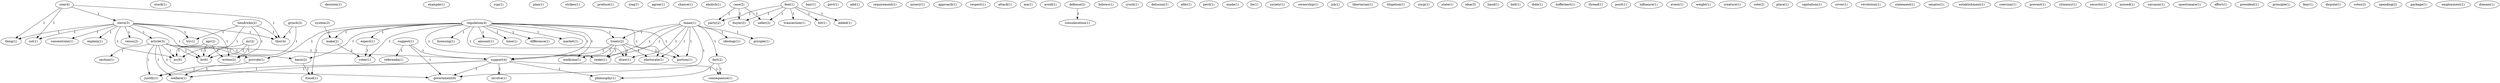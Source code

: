 digraph G {
  com [ label="com(4)" ];
  steve [ label="steve(3)" ];
  thing [ label="thing(1)" ];
  cut [ label="cut(1)" ];
  thor [ label="thor(4)" ];
  stock [ label="stock(1)" ];
  decision [ label="decision(1)" ];
  example [ label="example(1)" ];
  yup [ label="yup(1)" ];
  plan [ label="plan(1)" ];
  strikes [ label="strikes(1)" ];
  produce [ label="produce(1)" ];
  iraq [ label="iraq(1)" ];
  suggest [ label="suggest(1)" ];
  referenda [ label="referenda(1)" ];
  support [ label="support(4)" ];
  government [ label="government(8)" ];
  agree [ label="agree(1)" ];
  venus [ label="venus(2)" ];
  concentrate [ label="concentrate(1)" ];
  article [ label="article(3)" ];
  explain [ label="explain(1)" ];
  isc [ label="isc(6)" ];
  br [ label="br(6)" ];
  try [ label="try(1)" ];
  writes [ label="writes(2)" ];
  chance [ label="chance(1)" ];
  abolish [ label="abolish(1)" ];
  feel [ label="feel(1)" ];
  buyer [ label="buyer(2)" ];
  added [ label="added(1)" ];
  transaction [ label="transaction(1)" ];
  bit [ label="bit(1)" ];
  seller [ label="seller(2)" ];
  party [ label="party(2)" ];
  hair [ label="hair(1)" ];
  govt [ label="govt(1)" ];
  add [ label="add(1)" ];
  case [ label="case(2)" ];
  requirement [ label="requirement(1)" ];
  misery [ label="misery(1)" ];
  approach [ label="approach(1)" ];
  respect [ label="respect(1)" ];
  attack [ label="attack(1)" ];
  ma [ label="ma(1)" ];
  avoid [ label="avoid(1)" ];
  defense [ label="defense(2)" ];
  consideration [ label="consideration(1)" ];
  follows [ label="follows(1)" ];
  regulation [ label="regulation(4)" ];
  basis [ label="basis(2)" ];
  treats [ label="treats(2)" ];
  difference [ label="difference(1)" ];
  market [ label="market(1)" ];
  portion [ label="portion(1)" ];
  medicine [ label="medicine(1)" ];
  fraud [ label="fraud(1)" ];
  expect [ label="expect(1)" ];
  provide [ label="provide(1)" ];
  electorate [ label="electorate(1)" ];
  make [ label="make(2)" ];
  licensing [ label="licensing(1)" ];
  seeks [ label="seeks(1)" ];
  draw [ label="draw(1)" ];
  amount [ label="amount(1)" ];
  voter [ label="voter(1)" ];
  time [ label="time(1)" ];
  crush [ label="crush(1)" ];
  section [ label="section(1)" ];
  welfare [ label="welfare(1)" ];
  justify [ label="justify(1)" ];
  delusion [ label="delusion(1)" ];
  afdc [ label="afdc(1)" ];
  peril [ label="peril(1)" ];
  mean [ label="mean(1)" ];
  fact [ label="fact(2)" ];
  ideology [ label="ideology(1)" ];
  priciple [ label="priciple(1)" ];
  made [ label="made(1)" ];
  lie [ label="lie(1)" ];
  society [ label="society(1)" ];
  philosophy [ label="philosophy(1)" ];
  consequence [ label="consequence(1)" ];
  ownership [ label="ownership(1)" ];
  system [ label="system(2)" ];
  jsh [ label="jsh(1)" ];
  libertarian [ label="libertarian(1)" ];
  mr [ label="mr(2)" ];
  litigation [ label="litigation(1)" ];
  uucp [ label="uucp(1)" ];
  apr [ label="apr(2)" ];
  state [ label="state(1)" ];
  idea [ label="idea(3)" ];
  hand [ label="hand(1)" ];
  bell [ label="bell(1)" ];
  didn [ label="didn(1)" ];
  hofferbert [ label="hofferbert(1)" ];
  hendricks [ label="hendricks(2)" ];
  thread [ label="thread(1)" ];
  posit [ label="posit(1)" ];
  influence [ label="influence(1)" ];
  event [ label="event(1)" ];
  grinch [ label="grinch(2)" ];
  weight [ label="weight(1)" ];
  creature [ label="creature(1)" ];
  vote [ label="vote(2)" ];
  place [ label="place(1)" ];
  capitalism [ label="capitalism(1)" ];
  cover [ label="cover(1)" ];
  revolution [ label="revolution(1)" ];
  statement [ label="statement(1)" ];
  senator [ label="senator(1)" ];
  establishment [ label="establishment(1)" ];
  coercion [ label="coercion(1)" ];
  involve [ label="involve(1)" ];
  prevent [ label="prevent(1)" ];
  citizenry [ label="citizenry(1)" ];
  security [ label="security(1)" ];
  missed [ label="missed(1)" ];
  sarcasm [ label="sarcasm(1)" ];
  questionare [ label="questionare(1)" ];
  effort [ label="effort(1)" ];
  president [ label="president(1)" ];
  principle [ label="principle(1)" ];
  fear [ label="fear(1)" ];
  dispute [ label="dispute(1)" ];
  votes [ label="votes(2)" ];
  spending [ label="spending(2)" ];
  package [ label="package(1)" ];
  employment [ label="employment(1)" ];
  domain [ label="domain(1)" ];
  com -> steve [ label="1" ];
  com -> thing [ label="1" ];
  com -> cut [ label="1" ];
  com -> thor [ label="1" ];
  suggest -> referenda [ label="1" ];
  suggest -> support [ label="1" ];
  suggest -> government [ label="1" ];
  steve -> venus [ label="1" ];
  steve -> thing [ label="1" ];
  steve -> cut [ label="1" ];
  steve -> concentrate [ label="1" ];
  steve -> article [ label="1" ];
  steve -> explain [ label="1" ];
  steve -> isc [ label="1" ];
  steve -> br [ label="1" ];
  steve -> thor [ label="1" ];
  steve -> try [ label="1" ];
  steve -> writes [ label="1" ];
  feel -> buyer [ label="1" ];
  feel -> added [ label="1" ];
  feel -> transaction [ label="1" ];
  feel -> bit [ label="1" ];
  feel -> seller [ label="1" ];
  feel -> party [ label="1" ];
  case -> buyer [ label="1" ];
  case -> seller [ label="1" ];
  case -> party [ label="1" ];
  defense -> consideration [ label="1" ];
  regulation -> basis [ label="1" ];
  regulation -> treats [ label="1" ];
  regulation -> difference [ label="1" ];
  regulation -> market [ label="1" ];
  regulation -> portion [ label="1" ];
  regulation -> medicine [ label="1" ];
  regulation -> fraud [ label="1" ];
  regulation -> expect [ label="1" ];
  regulation -> provide [ label="1" ];
  regulation -> electorate [ label="1" ];
  regulation -> make [ label="1" ];
  regulation -> support [ label="1" ];
  regulation -> licensing [ label="1" ];
  regulation -> seeks [ label="1" ];
  regulation -> draw [ label="1" ];
  regulation -> amount [ label="1" ];
  regulation -> voter [ label="1" ];
  regulation -> time [ label="1" ];
  article -> section [ label="1" ];
  article -> basis [ label="1" ];
  article -> isc [ label="1" ];
  article -> provide [ label="1" ];
  article -> support [ label="1" ];
  article -> welfare [ label="1" ];
  article -> br [ label="1" ];
  article -> justify [ label="1" ];
  article -> government [ label="1" ];
  mean -> fact [ label="1" ];
  mean -> treats [ label="1" ];
  mean -> portion [ label="1" ];
  mean -> electorate [ label="1" ];
  mean -> support [ label="1" ];
  mean -> ideology [ label="1" ];
  mean -> seeks [ label="1" ];
  mean -> draw [ label="1" ];
  mean -> government [ label="1" ];
  mean -> priciple [ label="1" ];
  fact -> philosophy [ label="1" ];
  fact -> consequence [ label="1" ];
  system -> make [ label="1" ];
  mr -> isc [ label="1" ];
  mr -> br [ label="1" ];
  mr -> writes [ label="1" ];
  apr -> isc [ label="1" ];
  apr -> br [ label="1" ];
  apr -> writes [ label="1" ];
  basis -> fraud [ label="1" ];
  treats -> portion [ label="1" ];
  treats -> medicine [ label="1" ];
  treats -> electorate [ label="1" ];
  treats -> support [ label="1" ];
  treats -> seeks [ label="1" ];
  treats -> draw [ label="1" ];
  hendricks -> br [ label="1" ];
  hendricks -> thor [ label="1" ];
  hendricks -> try [ label="1" ];
  hendricks -> writes [ label="1" ];
  expect -> voter [ label="1" ];
  grinch -> thor [ label="1" ];
  grinch -> writes [ label="1" ];
  provide -> welfare [ label="1" ];
  provide -> justify [ label="1" ];
  make -> voter [ label="2" ];
  support -> involve [ label="1" ];
  support -> welfare [ label="1" ];
  support -> justify [ label="1" ];
  support -> philosophy [ label="1" ];
  support -> government [ label="1" ];
  support -> consequence [ label="1" ];
}
